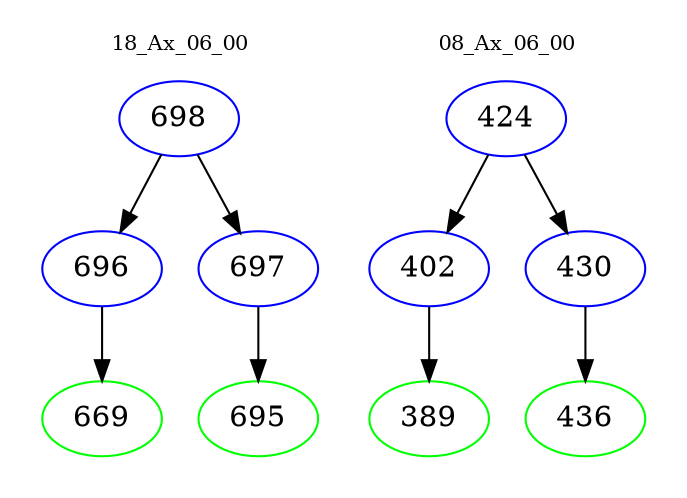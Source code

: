 digraph{
subgraph cluster_0 {
color = white
label = "18_Ax_06_00";
fontsize=10;
T0_698 [label="698", color="blue"]
T0_698 -> T0_696 [color="black"]
T0_696 [label="696", color="blue"]
T0_696 -> T0_669 [color="black"]
T0_669 [label="669", color="green"]
T0_698 -> T0_697 [color="black"]
T0_697 [label="697", color="blue"]
T0_697 -> T0_695 [color="black"]
T0_695 [label="695", color="green"]
}
subgraph cluster_1 {
color = white
label = "08_Ax_06_00";
fontsize=10;
T1_424 [label="424", color="blue"]
T1_424 -> T1_402 [color="black"]
T1_402 [label="402", color="blue"]
T1_402 -> T1_389 [color="black"]
T1_389 [label="389", color="green"]
T1_424 -> T1_430 [color="black"]
T1_430 [label="430", color="blue"]
T1_430 -> T1_436 [color="black"]
T1_436 [label="436", color="green"]
}
}
